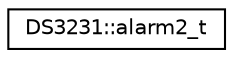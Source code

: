 digraph "Graphical Class Hierarchy"
{
  edge [fontname="Helvetica",fontsize="10",labelfontname="Helvetica",labelfontsize="10"];
  node [fontname="Helvetica",fontsize="10",shape=record];
  rankdir="LR";
  Node1 [label="DS3231::alarm2_t",height=0.2,width=0.4,color="black", fillcolor="white", style="filled",URL="$d9/d6c/structDS3231_1_1alarm2__t.html"];
}
